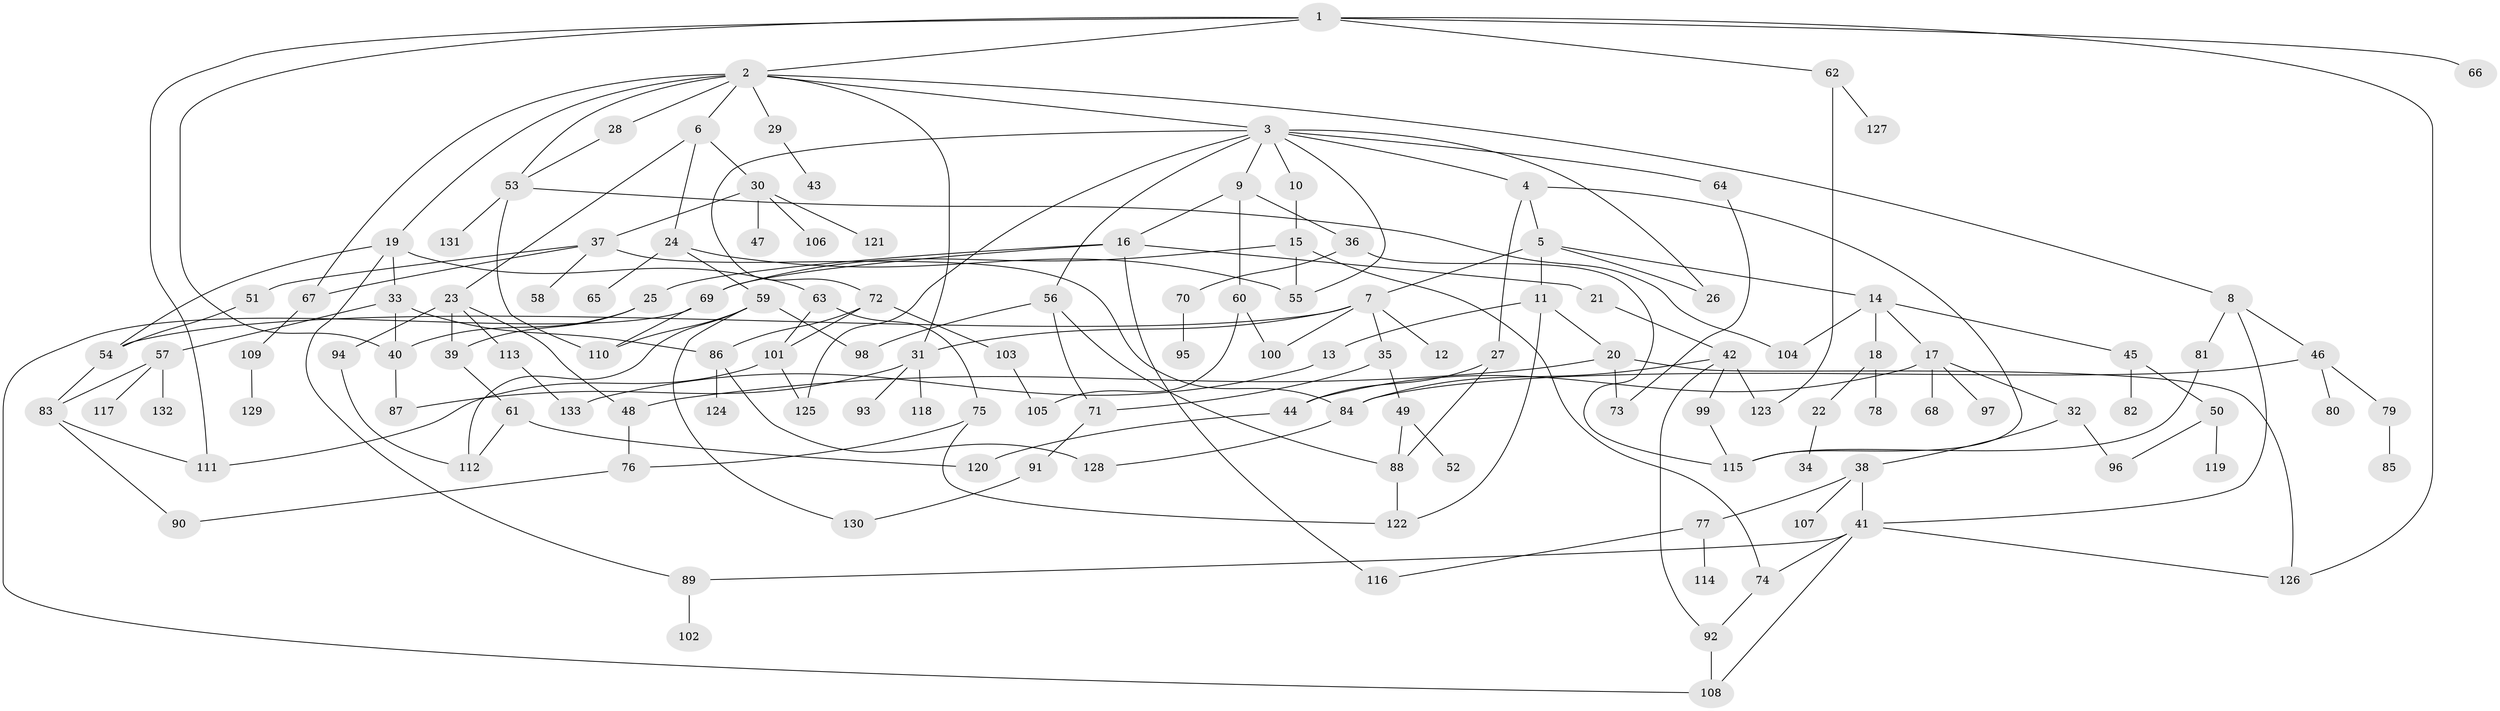 // Generated by graph-tools (version 1.1) at 2025/42/03/09/25 04:42:39]
// undirected, 133 vertices, 189 edges
graph export_dot {
graph [start="1"]
  node [color=gray90,style=filled];
  1;
  2;
  3;
  4;
  5;
  6;
  7;
  8;
  9;
  10;
  11;
  12;
  13;
  14;
  15;
  16;
  17;
  18;
  19;
  20;
  21;
  22;
  23;
  24;
  25;
  26;
  27;
  28;
  29;
  30;
  31;
  32;
  33;
  34;
  35;
  36;
  37;
  38;
  39;
  40;
  41;
  42;
  43;
  44;
  45;
  46;
  47;
  48;
  49;
  50;
  51;
  52;
  53;
  54;
  55;
  56;
  57;
  58;
  59;
  60;
  61;
  62;
  63;
  64;
  65;
  66;
  67;
  68;
  69;
  70;
  71;
  72;
  73;
  74;
  75;
  76;
  77;
  78;
  79;
  80;
  81;
  82;
  83;
  84;
  85;
  86;
  87;
  88;
  89;
  90;
  91;
  92;
  93;
  94;
  95;
  96;
  97;
  98;
  99;
  100;
  101;
  102;
  103;
  104;
  105;
  106;
  107;
  108;
  109;
  110;
  111;
  112;
  113;
  114;
  115;
  116;
  117;
  118;
  119;
  120;
  121;
  122;
  123;
  124;
  125;
  126;
  127;
  128;
  129;
  130;
  131;
  132;
  133;
  1 -- 2;
  1 -- 62;
  1 -- 66;
  1 -- 126;
  1 -- 40;
  1 -- 111;
  2 -- 3;
  2 -- 6;
  2 -- 8;
  2 -- 19;
  2 -- 28;
  2 -- 29;
  2 -- 67;
  2 -- 31;
  2 -- 53;
  3 -- 4;
  3 -- 9;
  3 -- 10;
  3 -- 26;
  3 -- 55;
  3 -- 56;
  3 -- 64;
  3 -- 72;
  3 -- 125;
  4 -- 5;
  4 -- 27;
  4 -- 115;
  5 -- 7;
  5 -- 11;
  5 -- 14;
  5 -- 26;
  6 -- 23;
  6 -- 24;
  6 -- 30;
  7 -- 12;
  7 -- 31;
  7 -- 35;
  7 -- 100;
  7 -- 54;
  8 -- 46;
  8 -- 81;
  8 -- 41;
  9 -- 16;
  9 -- 36;
  9 -- 60;
  10 -- 15;
  11 -- 13;
  11 -- 20;
  11 -- 122;
  13 -- 133;
  14 -- 17;
  14 -- 18;
  14 -- 45;
  14 -- 104;
  15 -- 69;
  15 -- 74;
  15 -- 55;
  16 -- 21;
  16 -- 25;
  16 -- 116;
  16 -- 69;
  17 -- 32;
  17 -- 44;
  17 -- 68;
  17 -- 97;
  18 -- 22;
  18 -- 78;
  19 -- 33;
  19 -- 54;
  19 -- 63;
  19 -- 89;
  20 -- 73;
  20 -- 48;
  20 -- 126;
  21 -- 42;
  22 -- 34;
  23 -- 48;
  23 -- 94;
  23 -- 113;
  23 -- 39;
  24 -- 59;
  24 -- 65;
  24 -- 55;
  25 -- 39;
  25 -- 40;
  27 -- 88;
  27 -- 44;
  28 -- 53;
  29 -- 43;
  30 -- 37;
  30 -- 47;
  30 -- 106;
  30 -- 121;
  31 -- 87;
  31 -- 93;
  31 -- 118;
  32 -- 38;
  32 -- 96;
  33 -- 57;
  33 -- 40;
  33 -- 86;
  35 -- 49;
  35 -- 71;
  36 -- 70;
  36 -- 115;
  37 -- 51;
  37 -- 58;
  37 -- 84;
  37 -- 67;
  38 -- 41;
  38 -- 77;
  38 -- 107;
  39 -- 61;
  40 -- 87;
  41 -- 89;
  41 -- 108;
  41 -- 126;
  41 -- 74;
  42 -- 99;
  42 -- 123;
  42 -- 92;
  42 -- 84;
  44 -- 120;
  45 -- 50;
  45 -- 82;
  46 -- 79;
  46 -- 80;
  46 -- 84;
  48 -- 76;
  49 -- 52;
  49 -- 88;
  50 -- 119;
  50 -- 96;
  51 -- 54;
  53 -- 131;
  53 -- 104;
  53 -- 110;
  54 -- 83;
  56 -- 98;
  56 -- 88;
  56 -- 71;
  57 -- 83;
  57 -- 117;
  57 -- 132;
  59 -- 110;
  59 -- 112;
  59 -- 98;
  59 -- 130;
  60 -- 105;
  60 -- 100;
  61 -- 120;
  61 -- 112;
  62 -- 123;
  62 -- 127;
  63 -- 75;
  63 -- 101;
  64 -- 73;
  67 -- 109;
  69 -- 110;
  69 -- 108;
  70 -- 95;
  71 -- 91;
  72 -- 86;
  72 -- 103;
  72 -- 101;
  74 -- 92;
  75 -- 122;
  75 -- 76;
  76 -- 90;
  77 -- 114;
  77 -- 116;
  79 -- 85;
  81 -- 115;
  83 -- 111;
  83 -- 90;
  84 -- 128;
  86 -- 124;
  86 -- 128;
  88 -- 122;
  89 -- 102;
  91 -- 130;
  92 -- 108;
  94 -- 112;
  99 -- 115;
  101 -- 111;
  101 -- 125;
  103 -- 105;
  109 -- 129;
  113 -- 133;
}
